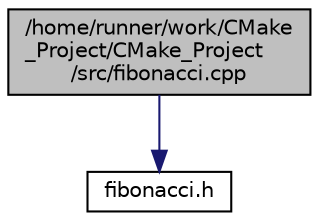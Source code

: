 digraph "/home/runner/work/CMake_Project/CMake_Project/src/fibonacci.cpp"
{
 // LATEX_PDF_SIZE
  edge [fontname="Helvetica",fontsize="10",labelfontname="Helvetica",labelfontsize="10"];
  node [fontname="Helvetica",fontsize="10",shape=record];
  Node1 [label="/home/runner/work/CMake\l_Project/CMake_Project\l/src/fibonacci.cpp",height=0.2,width=0.4,color="black", fillcolor="grey75", style="filled", fontcolor="black",tooltip="computes a number in the sequence of fibonacci numbers"];
  Node1 -> Node2 [color="midnightblue",fontsize="10",style="solid"];
  Node2 [label="fibonacci.h",height=0.2,width=0.4,color="black", fillcolor="white", style="filled",URL="$da/d98/fibonacci_8h_source.html",tooltip=" "];
}
